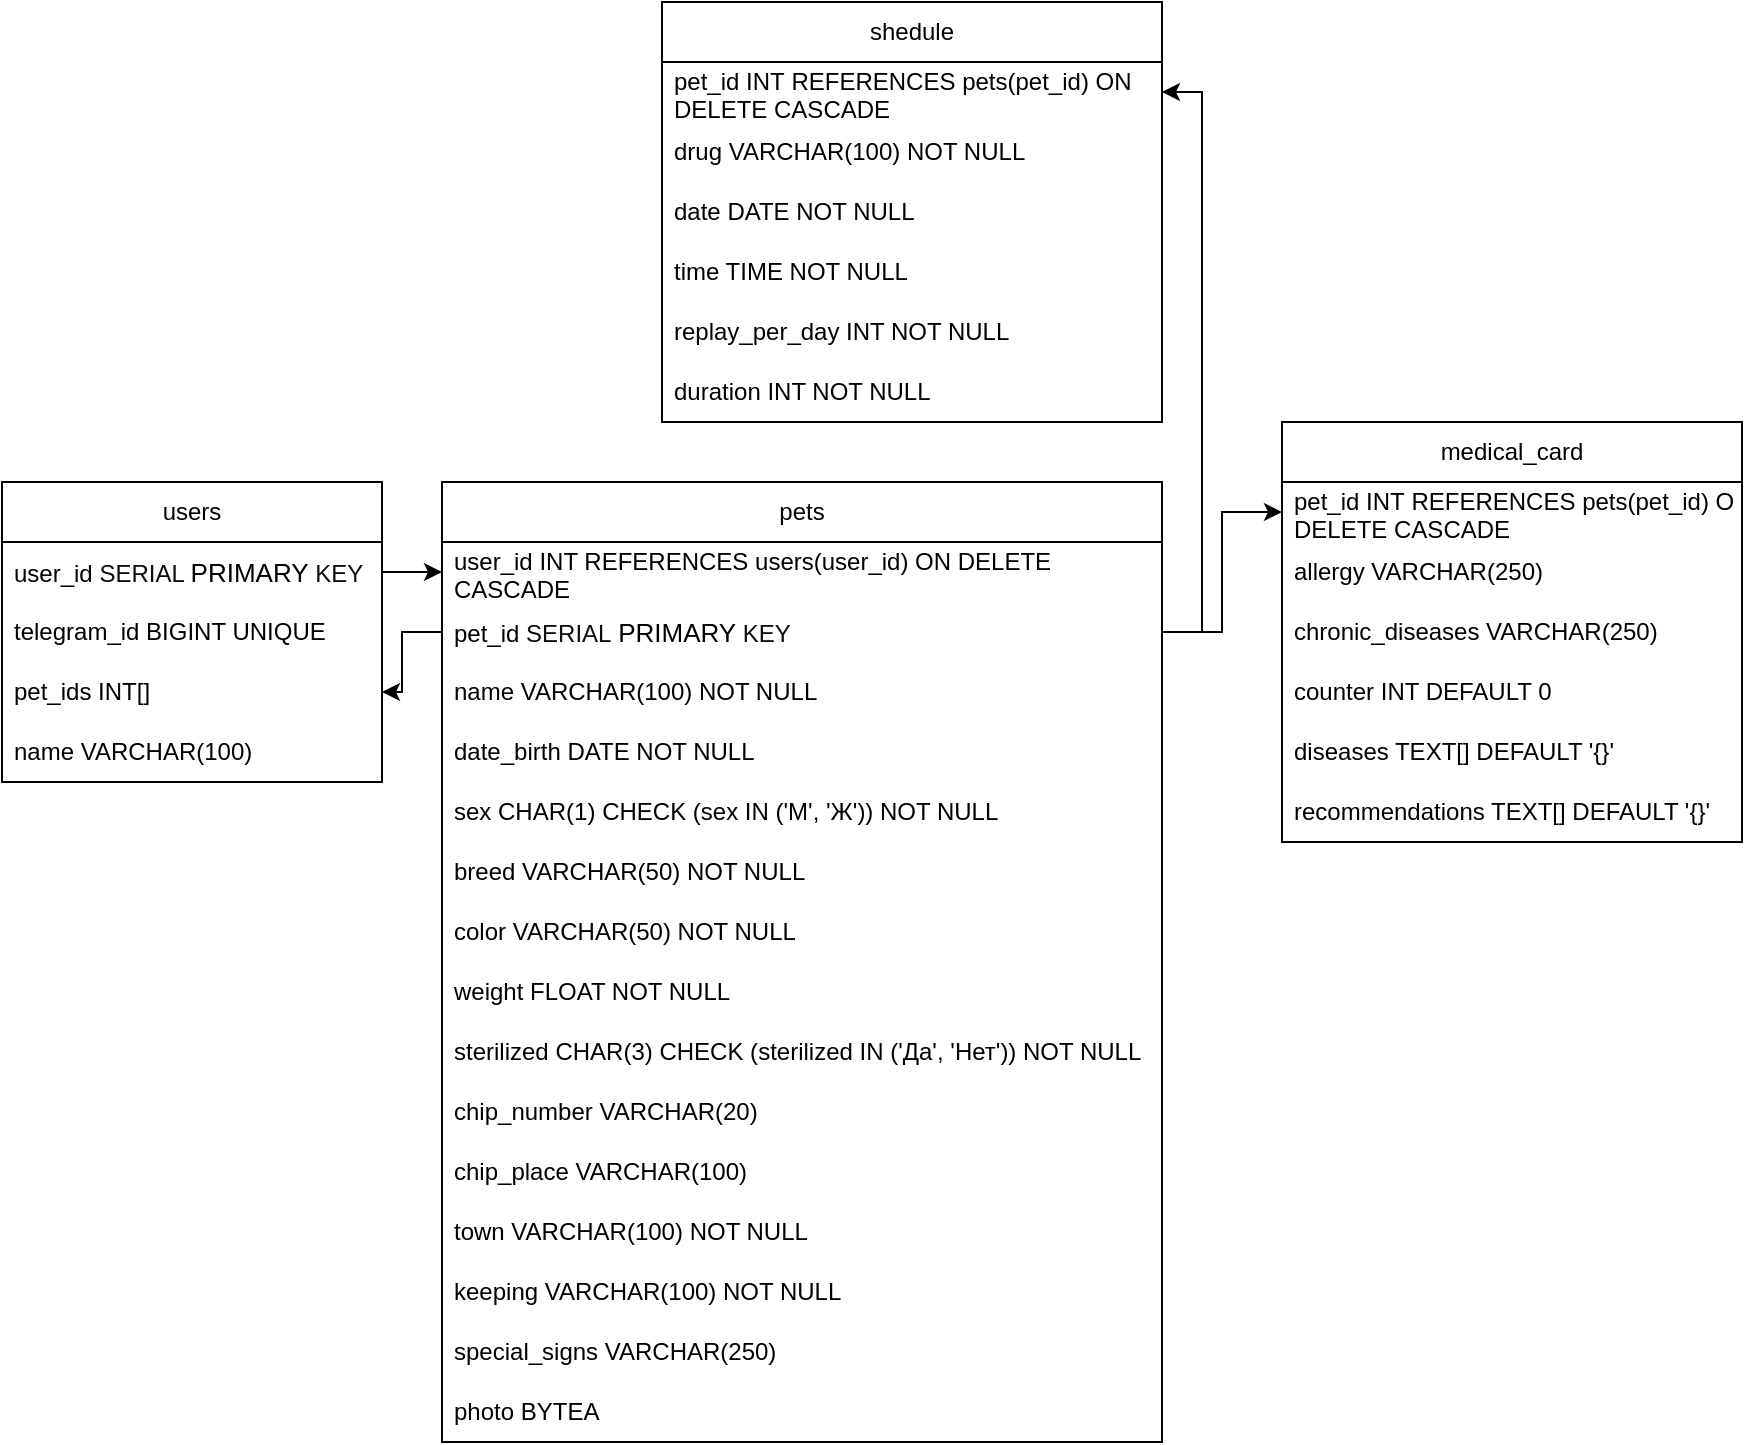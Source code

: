 <mxfile version="24.7.16">
  <diagram name="Страница — 1" id="2kLX4BQX8sCwUvxI8kL4">
    <mxGraphModel dx="2022" dy="1822" grid="1" gridSize="10" guides="1" tooltips="1" connect="1" arrows="1" fold="1" page="1" pageScale="1" pageWidth="827" pageHeight="1169" math="0" shadow="0">
      <root>
        <mxCell id="0" />
        <mxCell id="1" parent="0" />
        <mxCell id="tRE23R7GTaDSRuDy--_Y-1" value="users" style="swimlane;fontStyle=0;childLayout=stackLayout;horizontal=1;startSize=30;horizontalStack=0;resizeParent=1;resizeParentMax=0;resizeLast=0;collapsible=1;marginBottom=0;whiteSpace=wrap;html=1;" vertex="1" parent="1">
          <mxGeometry x="-180" y="220" width="190" height="150" as="geometry" />
        </mxCell>
        <mxCell id="tRE23R7GTaDSRuDy--_Y-2" value="user_id&amp;nbsp;&lt;span style=&quot;background-color: transparent; font-family: inherit; font-size: var(--_pr-code-fs); font-style: inherit; font-variant-ligatures: inherit; font-variant-caps: inherit; font-weight: inherit; white-space: inherit; color: rgb(12, 13, 14);&quot;&gt;SERIAL &lt;/span&gt;&lt;span style=&quot;background-color: transparent; font-family: inherit; font-style: inherit; font-variant-ligatures: inherit; font-variant-caps: inherit; font-weight: inherit; white-space: inherit; font-size: 13px;&quot;&gt;PRIMARY&lt;/span&gt;&lt;span style=&quot;background-color: transparent; font-family: inherit; font-size: var(--_pr-code-fs); font-style: inherit; font-variant-ligatures: inherit; font-variant-caps: inherit; font-weight: inherit; white-space: inherit; color: rgb(12, 13, 14);&quot;&gt;&amp;nbsp;KEY&lt;/span&gt;" style="text;strokeColor=none;fillColor=none;align=left;verticalAlign=middle;spacingLeft=4;spacingRight=4;overflow=hidden;points=[[0,0.5],[1,0.5]];portConstraint=eastwest;rotatable=0;whiteSpace=wrap;html=1;" vertex="1" parent="tRE23R7GTaDSRuDy--_Y-1">
          <mxGeometry y="30" width="190" height="30" as="geometry" />
        </mxCell>
        <mxCell id="tRE23R7GTaDSRuDy--_Y-57" value="telegram_id &lt;span class=&quot;hljs-type&quot;&gt;BIGINT&lt;/span&gt; &lt;span class=&quot;hljs-keyword&quot;&gt;UNIQUE&lt;/span&gt;" style="text;strokeColor=none;fillColor=none;align=left;verticalAlign=middle;spacingLeft=4;spacingRight=4;overflow=hidden;points=[[0,0.5],[1,0.5]];portConstraint=eastwest;rotatable=0;whiteSpace=wrap;html=1;" vertex="1" parent="tRE23R7GTaDSRuDy--_Y-1">
          <mxGeometry y="60" width="190" height="30" as="geometry" />
        </mxCell>
        <mxCell id="tRE23R7GTaDSRuDy--_Y-3" value="pet_ids&amp;nbsp;&lt;span class=&quot;hljs-type&quot;&gt;INT&lt;/span&gt;[]" style="text;strokeColor=none;fillColor=none;align=left;verticalAlign=middle;spacingLeft=4;spacingRight=4;overflow=hidden;points=[[0,0.5],[1,0.5]];portConstraint=eastwest;rotatable=0;whiteSpace=wrap;html=1;" vertex="1" parent="tRE23R7GTaDSRuDy--_Y-1">
          <mxGeometry y="90" width="190" height="30" as="geometry" />
        </mxCell>
        <mxCell id="tRE23R7GTaDSRuDy--_Y-4" value="name VARCHAR(100)" style="text;strokeColor=none;fillColor=none;align=left;verticalAlign=middle;spacingLeft=4;spacingRight=4;overflow=hidden;points=[[0,0.5],[1,0.5]];portConstraint=eastwest;rotatable=0;whiteSpace=wrap;html=1;" vertex="1" parent="tRE23R7GTaDSRuDy--_Y-1">
          <mxGeometry y="120" width="190" height="30" as="geometry" />
        </mxCell>
        <mxCell id="tRE23R7GTaDSRuDy--_Y-5" value="pets" style="swimlane;fontStyle=0;childLayout=stackLayout;horizontal=1;startSize=30;horizontalStack=0;resizeParent=1;resizeParentMax=0;resizeLast=0;collapsible=1;marginBottom=0;whiteSpace=wrap;html=1;swimlaneFillColor=default;" vertex="1" parent="1">
          <mxGeometry x="40" y="220" width="360" height="480" as="geometry">
            <mxRectangle x="274" y="220" width="60" height="30" as="alternateBounds" />
          </mxGeometry>
        </mxCell>
        <mxCell id="tRE23R7GTaDSRuDy--_Y-54" value="user_id&amp;nbsp;&lt;span class=&quot;hljs-type&quot;&gt;INT&lt;/span&gt; &lt;span class=&quot;hljs-keyword&quot;&gt;REFERENCES&lt;/span&gt; users(user_id)&amp;nbsp;ON DELETE CASCADE" style="text;strokeColor=none;fillColor=none;align=left;verticalAlign=middle;spacingLeft=4;spacingRight=4;overflow=hidden;points=[[0,0.5],[1,0.5]];portConstraint=eastwest;rotatable=0;whiteSpace=wrap;html=1;" vertex="1" parent="tRE23R7GTaDSRuDy--_Y-5">
          <mxGeometry y="30" width="360" height="30" as="geometry" />
        </mxCell>
        <mxCell id="tRE23R7GTaDSRuDy--_Y-6" value="pet_id&amp;nbsp;&lt;span style=&quot;font-family: inherit; font-size: var(--_pr-code-fs); font-style: inherit; font-variant-ligatures: inherit; font-variant-caps: inherit; font-weight: inherit; white-space: inherit; background-color: transparent; color: rgb(12, 13, 14);&quot;&gt;SERIAL&amp;nbsp;&lt;/span&gt;&lt;span style=&quot;font-family: inherit; font-style: inherit; font-variant-ligatures: inherit; font-variant-caps: inherit; font-weight: inherit; white-space: inherit; background-color: transparent; font-size: 13px;&quot;&gt;PRIMARY&lt;/span&gt;&lt;span style=&quot;font-family: inherit; font-size: var(--_pr-code-fs); font-style: inherit; font-variant-ligatures: inherit; font-variant-caps: inherit; font-weight: inherit; white-space: inherit; background-color: transparent; color: rgb(12, 13, 14);&quot;&gt;&amp;nbsp;KEY&lt;/span&gt;" style="text;strokeColor=none;fillColor=none;align=left;verticalAlign=middle;spacingLeft=4;spacingRight=4;overflow=hidden;points=[[0,0.5],[1,0.5]];portConstraint=eastwest;rotatable=0;whiteSpace=wrap;html=1;" vertex="1" parent="tRE23R7GTaDSRuDy--_Y-5">
          <mxGeometry y="60" width="360" height="30" as="geometry" />
        </mxCell>
        <mxCell id="tRE23R7GTaDSRuDy--_Y-7" value="name VARCHAR(100) NOT NULL" style="text;strokeColor=none;fillColor=none;align=left;verticalAlign=middle;spacingLeft=4;spacingRight=4;overflow=hidden;points=[[0,0.5],[1,0.5]];portConstraint=eastwest;rotatable=0;whiteSpace=wrap;html=1;" vertex="1" parent="tRE23R7GTaDSRuDy--_Y-5">
          <mxGeometry y="90" width="360" height="30" as="geometry" />
        </mxCell>
        <mxCell id="tRE23R7GTaDSRuDy--_Y-21" value="date_birth DATE NOT NULL" style="text;strokeColor=none;fillColor=none;align=left;verticalAlign=middle;spacingLeft=4;spacingRight=4;overflow=hidden;points=[[0,0.5],[1,0.5]];portConstraint=eastwest;rotatable=0;whiteSpace=wrap;html=1;" vertex="1" parent="tRE23R7GTaDSRuDy--_Y-5">
          <mxGeometry y="120" width="360" height="30" as="geometry" />
        </mxCell>
        <mxCell id="tRE23R7GTaDSRuDy--_Y-20" value="sex&amp;nbsp;&lt;span class=&quot;hljs-type&quot;&gt;CHAR&lt;/span&gt;(&lt;span class=&quot;hljs-number&quot;&gt;1&lt;/span&gt;) &lt;span class=&quot;hljs-keyword&quot;&gt;CHECK&lt;/span&gt; (sex&amp;nbsp;&lt;span class=&quot;hljs-keyword&quot;&gt;IN&lt;/span&gt; (&lt;span class=&quot;hljs-string&quot;&gt;&#39;М&#39;&lt;/span&gt;, &lt;span class=&quot;hljs-string&quot;&gt;&#39;Ж&#39;&lt;/span&gt;)) NOT NULL" style="text;strokeColor=none;fillColor=none;align=left;verticalAlign=middle;spacingLeft=4;spacingRight=4;overflow=hidden;points=[[0,0.5],[1,0.5]];portConstraint=eastwest;rotatable=0;whiteSpace=wrap;html=1;" vertex="1" parent="tRE23R7GTaDSRuDy--_Y-5">
          <mxGeometry y="150" width="360" height="30" as="geometry" />
        </mxCell>
        <mxCell id="tRE23R7GTaDSRuDy--_Y-8" value="breed VARCHAR(50) NOT NULL" style="text;strokeColor=none;fillColor=none;align=left;verticalAlign=middle;spacingLeft=4;spacingRight=4;overflow=hidden;points=[[0,0.5],[1,0.5]];portConstraint=eastwest;rotatable=0;whiteSpace=wrap;html=1;" vertex="1" parent="tRE23R7GTaDSRuDy--_Y-5">
          <mxGeometry y="180" width="360" height="30" as="geometry" />
        </mxCell>
        <mxCell id="tRE23R7GTaDSRuDy--_Y-22" value="color VARCHAR(50) NOT NULL" style="text;strokeColor=none;fillColor=none;align=left;verticalAlign=middle;spacingLeft=4;spacingRight=4;overflow=hidden;points=[[0,0.5],[1,0.5]];portConstraint=eastwest;rotatable=0;whiteSpace=wrap;html=1;" vertex="1" parent="tRE23R7GTaDSRuDy--_Y-5">
          <mxGeometry y="210" width="360" height="30" as="geometry" />
        </mxCell>
        <mxCell id="tRE23R7GTaDSRuDy--_Y-23" value="weight FLOAT NOT NULL" style="text;strokeColor=none;fillColor=none;align=left;verticalAlign=middle;spacingLeft=4;spacingRight=4;overflow=hidden;points=[[0,0.5],[1,0.5]];portConstraint=eastwest;rotatable=0;whiteSpace=wrap;html=1;" vertex="1" parent="tRE23R7GTaDSRuDy--_Y-5">
          <mxGeometry y="240" width="360" height="30" as="geometry" />
        </mxCell>
        <mxCell id="tRE23R7GTaDSRuDy--_Y-24" value="sterilized&amp;nbsp;&lt;span class=&quot;hljs-type&quot;&gt;CHAR&lt;/span&gt;(3)&amp;nbsp;&lt;span class=&quot;hljs-keyword&quot;&gt;CHECK&lt;/span&gt;&amp;nbsp;(&lt;span class=&quot;hljs-keyword&quot;&gt;sterilized IN&lt;/span&gt;&amp;nbsp;(&lt;span class=&quot;hljs-string&quot;&gt;&#39;Да&#39;&lt;/span&gt;,&amp;nbsp;&lt;span class=&quot;hljs-string&quot;&gt;&#39;Нет&#39;&lt;/span&gt;)) NOT NULL" style="text;strokeColor=none;fillColor=none;align=left;verticalAlign=middle;spacingLeft=4;spacingRight=4;overflow=hidden;points=[[0,0.5],[1,0.5]];portConstraint=eastwest;rotatable=0;whiteSpace=wrap;html=1;" vertex="1" parent="tRE23R7GTaDSRuDy--_Y-5">
          <mxGeometry y="270" width="360" height="30" as="geometry" />
        </mxCell>
        <mxCell id="tRE23R7GTaDSRuDy--_Y-26" value="chip_number VARCHAR(20)" style="text;strokeColor=none;fillColor=none;align=left;verticalAlign=middle;spacingLeft=4;spacingRight=4;overflow=hidden;points=[[0,0.5],[1,0.5]];portConstraint=eastwest;rotatable=0;whiteSpace=wrap;html=1;" vertex="1" parent="tRE23R7GTaDSRuDy--_Y-5">
          <mxGeometry y="300" width="360" height="30" as="geometry" />
        </mxCell>
        <mxCell id="tRE23R7GTaDSRuDy--_Y-25" value="chip_place VARCHAR(100)" style="text;strokeColor=none;fillColor=none;align=left;verticalAlign=middle;spacingLeft=4;spacingRight=4;overflow=hidden;points=[[0,0.5],[1,0.5]];portConstraint=eastwest;rotatable=0;whiteSpace=wrap;html=1;" vertex="1" parent="tRE23R7GTaDSRuDy--_Y-5">
          <mxGeometry y="330" width="360" height="30" as="geometry" />
        </mxCell>
        <mxCell id="tRE23R7GTaDSRuDy--_Y-27" value="town VARCHAR(100) NOT NULL&amp;nbsp;" style="text;strokeColor=none;fillColor=none;align=left;verticalAlign=middle;spacingLeft=4;spacingRight=4;overflow=hidden;points=[[0,0.5],[1,0.5]];portConstraint=eastwest;rotatable=0;whiteSpace=wrap;html=1;" vertex="1" parent="tRE23R7GTaDSRuDy--_Y-5">
          <mxGeometry y="360" width="360" height="30" as="geometry" />
        </mxCell>
        <mxCell id="tRE23R7GTaDSRuDy--_Y-29" value="keeping VARCHAR(100) NOT NULL" style="text;strokeColor=none;fillColor=none;align=left;verticalAlign=middle;spacingLeft=4;spacingRight=4;overflow=hidden;points=[[0,0.5],[1,0.5]];portConstraint=eastwest;rotatable=0;whiteSpace=wrap;html=1;" vertex="1" parent="tRE23R7GTaDSRuDy--_Y-5">
          <mxGeometry y="390" width="360" height="30" as="geometry" />
        </mxCell>
        <mxCell id="tRE23R7GTaDSRuDy--_Y-28" value="special_signs VARCHAR(250)" style="text;strokeColor=none;fillColor=none;align=left;verticalAlign=middle;spacingLeft=4;spacingRight=4;overflow=hidden;points=[[0,0.5],[1,0.5]];portConstraint=eastwest;rotatable=0;whiteSpace=wrap;html=1;" vertex="1" parent="tRE23R7GTaDSRuDy--_Y-5">
          <mxGeometry y="420" width="360" height="30" as="geometry" />
        </mxCell>
        <mxCell id="tRE23R7GTaDSRuDy--_Y-30" value="photo&amp;nbsp;BYTEA  " style="text;strokeColor=none;fillColor=none;align=left;verticalAlign=middle;spacingLeft=4;spacingRight=4;overflow=hidden;points=[[0,0.5],[1,0.5]];portConstraint=eastwest;rotatable=0;whiteSpace=wrap;html=1;" vertex="1" parent="tRE23R7GTaDSRuDy--_Y-5">
          <mxGeometry y="450" width="360" height="30" as="geometry" />
        </mxCell>
        <mxCell id="tRE23R7GTaDSRuDy--_Y-9" value="medical_card" style="swimlane;fontStyle=0;childLayout=stackLayout;horizontal=1;startSize=30;horizontalStack=0;resizeParent=1;resizeParentMax=0;resizeLast=0;collapsible=1;marginBottom=0;whiteSpace=wrap;html=1;" vertex="1" parent="1">
          <mxGeometry x="460" y="190" width="230" height="210" as="geometry" />
        </mxCell>
        <mxCell id="tRE23R7GTaDSRuDy--_Y-10" value="pet_id&amp;nbsp;&lt;span class=&quot;hljs-type&quot;&gt;INT&lt;/span&gt;&amp;nbsp;&lt;span class=&quot;hljs-keyword&quot;&gt;REFERENCES&lt;/span&gt;&amp;nbsp;pets(pet_id)&amp;nbsp;ON DELETE CASCADE" style="text;strokeColor=none;fillColor=none;align=left;verticalAlign=middle;spacingLeft=4;spacingRight=4;overflow=hidden;points=[[0,0.5],[1,0.5]];portConstraint=eastwest;rotatable=0;whiteSpace=wrap;html=1;" vertex="1" parent="tRE23R7GTaDSRuDy--_Y-9">
          <mxGeometry y="30" width="230" height="30" as="geometry" />
        </mxCell>
        <mxCell id="tRE23R7GTaDSRuDy--_Y-39" value="allergy VARCHAR(250)" style="text;strokeColor=none;fillColor=none;align=left;verticalAlign=middle;spacingLeft=4;spacingRight=4;overflow=hidden;points=[[0,0.5],[1,0.5]];portConstraint=eastwest;rotatable=0;whiteSpace=wrap;html=1;" vertex="1" parent="tRE23R7GTaDSRuDy--_Y-9">
          <mxGeometry y="60" width="230" height="30" as="geometry" />
        </mxCell>
        <mxCell id="tRE23R7GTaDSRuDy--_Y-31" value="chronic_diseases VARCHAR(250)" style="text;strokeColor=none;fillColor=none;align=left;verticalAlign=middle;spacingLeft=4;spacingRight=4;overflow=hidden;points=[[0,0.5],[1,0.5]];portConstraint=eastwest;rotatable=0;whiteSpace=wrap;html=1;" vertex="1" parent="tRE23R7GTaDSRuDy--_Y-9">
          <mxGeometry y="90" width="230" height="30" as="geometry" />
        </mxCell>
        <mxCell id="tRE23R7GTaDSRuDy--_Y-67" value="counter&amp;nbsp;&lt;span class=&quot;hljs-type&quot;&gt;INT&lt;/span&gt; &lt;span class=&quot;hljs-keyword&quot;&gt;DEFAULT&lt;/span&gt; &lt;span class=&quot;hljs-number&quot;&gt;0&lt;/span&gt;" style="text;strokeColor=none;fillColor=none;align=left;verticalAlign=middle;spacingLeft=4;spacingRight=4;overflow=hidden;points=[[0,0.5],[1,0.5]];portConstraint=eastwest;rotatable=0;whiteSpace=wrap;html=1;" vertex="1" parent="tRE23R7GTaDSRuDy--_Y-9">
          <mxGeometry y="120" width="230" height="30" as="geometry" />
        </mxCell>
        <mxCell id="tRE23R7GTaDSRuDy--_Y-12" value="diseases TEXT[] DEFAULT &#39;{}&#39;" style="text;strokeColor=none;fillColor=none;align=left;verticalAlign=middle;spacingLeft=4;spacingRight=4;overflow=hidden;points=[[0,0.5],[1,0.5]];portConstraint=eastwest;rotatable=0;whiteSpace=wrap;html=1;" vertex="1" parent="tRE23R7GTaDSRuDy--_Y-9">
          <mxGeometry y="150" width="230" height="30" as="geometry" />
        </mxCell>
        <mxCell id="tRE23R7GTaDSRuDy--_Y-40" value="recommendations TEXT[] DEFAULT &#39;{}&#39;" style="text;strokeColor=none;fillColor=none;align=left;verticalAlign=middle;spacingLeft=4;spacingRight=4;overflow=hidden;points=[[0,0.5],[1,0.5]];portConstraint=eastwest;rotatable=0;whiteSpace=wrap;html=1;" vertex="1" parent="tRE23R7GTaDSRuDy--_Y-9">
          <mxGeometry y="180" width="230" height="30" as="geometry" />
        </mxCell>
        <mxCell id="tRE23R7GTaDSRuDy--_Y-13" value="shedule" style="swimlane;fontStyle=0;childLayout=stackLayout;horizontal=1;startSize=30;horizontalStack=0;resizeParent=1;resizeParentMax=0;resizeLast=0;collapsible=1;marginBottom=0;whiteSpace=wrap;html=1;" vertex="1" parent="1">
          <mxGeometry x="150" y="-20" width="250" height="210" as="geometry" />
        </mxCell>
        <mxCell id="tRE23R7GTaDSRuDy--_Y-14" value="pet_id&amp;nbsp;&lt;span class=&quot;hljs-type&quot;&gt;INT&lt;/span&gt;&amp;nbsp;&lt;span class=&quot;hljs-keyword&quot;&gt;REFERENCES&lt;/span&gt;&amp;nbsp;pets(pet_id)&amp;nbsp;ON DELETE CASCADE" style="text;strokeColor=none;fillColor=none;align=left;verticalAlign=middle;spacingLeft=4;spacingRight=4;overflow=hidden;points=[[0,0.5],[1,0.5]];portConstraint=eastwest;rotatable=0;whiteSpace=wrap;html=1;" vertex="1" parent="tRE23R7GTaDSRuDy--_Y-13">
          <mxGeometry y="30" width="250" height="30" as="geometry" />
        </mxCell>
        <mxCell id="tRE23R7GTaDSRuDy--_Y-50" value="drug VARCHAR(100) NOT NULL" style="text;strokeColor=none;fillColor=none;align=left;verticalAlign=middle;spacingLeft=4;spacingRight=4;overflow=hidden;points=[[0,0.5],[1,0.5]];portConstraint=eastwest;rotatable=0;whiteSpace=wrap;html=1;" vertex="1" parent="tRE23R7GTaDSRuDy--_Y-13">
          <mxGeometry y="60" width="250" height="30" as="geometry" />
        </mxCell>
        <mxCell id="tRE23R7GTaDSRuDy--_Y-15" value="date DATE NOT NULL" style="text;strokeColor=none;fillColor=none;align=left;verticalAlign=middle;spacingLeft=4;spacingRight=4;overflow=hidden;points=[[0,0.5],[1,0.5]];portConstraint=eastwest;rotatable=0;whiteSpace=wrap;html=1;" vertex="1" parent="tRE23R7GTaDSRuDy--_Y-13">
          <mxGeometry y="90" width="250" height="30" as="geometry" />
        </mxCell>
        <mxCell id="tRE23R7GTaDSRuDy--_Y-51" value="time TIME NOT NULL" style="text;strokeColor=none;fillColor=none;align=left;verticalAlign=middle;spacingLeft=4;spacingRight=4;overflow=hidden;points=[[0,0.5],[1,0.5]];portConstraint=eastwest;rotatable=0;whiteSpace=wrap;html=1;" vertex="1" parent="tRE23R7GTaDSRuDy--_Y-13">
          <mxGeometry y="120" width="250" height="30" as="geometry" />
        </mxCell>
        <mxCell id="tRE23R7GTaDSRuDy--_Y-52" value="replay_per_day INT NOT NULL" style="text;strokeColor=none;fillColor=none;align=left;verticalAlign=middle;spacingLeft=4;spacingRight=4;overflow=hidden;points=[[0,0.5],[1,0.5]];portConstraint=eastwest;rotatable=0;whiteSpace=wrap;html=1;" vertex="1" parent="tRE23R7GTaDSRuDy--_Y-13">
          <mxGeometry y="150" width="250" height="30" as="geometry" />
        </mxCell>
        <mxCell id="tRE23R7GTaDSRuDy--_Y-16" value="duration INT NOT NULL" style="text;strokeColor=none;fillColor=none;align=left;verticalAlign=middle;spacingLeft=4;spacingRight=4;overflow=hidden;points=[[0,0.5],[1,0.5]];portConstraint=eastwest;rotatable=0;whiteSpace=wrap;html=1;" vertex="1" parent="tRE23R7GTaDSRuDy--_Y-13">
          <mxGeometry y="180" width="250" height="30" as="geometry" />
        </mxCell>
        <mxCell id="tRE23R7GTaDSRuDy--_Y-49" style="edgeStyle=orthogonalEdgeStyle;rounded=0;orthogonalLoop=1;jettySize=auto;html=1;exitX=1;exitY=0.5;exitDx=0;exitDy=0;entryX=1;entryY=0.5;entryDx=0;entryDy=0;" edge="1" parent="1" source="tRE23R7GTaDSRuDy--_Y-6" target="tRE23R7GTaDSRuDy--_Y-14">
          <mxGeometry relative="1" as="geometry" />
        </mxCell>
        <mxCell id="tRE23R7GTaDSRuDy--_Y-53" style="edgeStyle=orthogonalEdgeStyle;rounded=0;orthogonalLoop=1;jettySize=auto;html=1;exitX=0;exitY=0.5;exitDx=0;exitDy=0;entryX=1;entryY=0.5;entryDx=0;entryDy=0;" edge="1" parent="1" source="tRE23R7GTaDSRuDy--_Y-6" target="tRE23R7GTaDSRuDy--_Y-3">
          <mxGeometry relative="1" as="geometry" />
        </mxCell>
        <mxCell id="tRE23R7GTaDSRuDy--_Y-55" style="edgeStyle=orthogonalEdgeStyle;rounded=0;orthogonalLoop=1;jettySize=auto;html=1;exitX=1;exitY=0.5;exitDx=0;exitDy=0;entryX=0;entryY=0.5;entryDx=0;entryDy=0;" edge="1" parent="1" source="tRE23R7GTaDSRuDy--_Y-2" target="tRE23R7GTaDSRuDy--_Y-54">
          <mxGeometry relative="1" as="geometry" />
        </mxCell>
        <mxCell id="tRE23R7GTaDSRuDy--_Y-59" style="edgeStyle=orthogonalEdgeStyle;rounded=0;orthogonalLoop=1;jettySize=auto;html=1;exitX=1;exitY=0.5;exitDx=0;exitDy=0;entryX=0;entryY=0.5;entryDx=0;entryDy=0;" edge="1" parent="1" source="tRE23R7GTaDSRuDy--_Y-6" target="tRE23R7GTaDSRuDy--_Y-10">
          <mxGeometry relative="1" as="geometry" />
        </mxCell>
      </root>
    </mxGraphModel>
  </diagram>
</mxfile>
